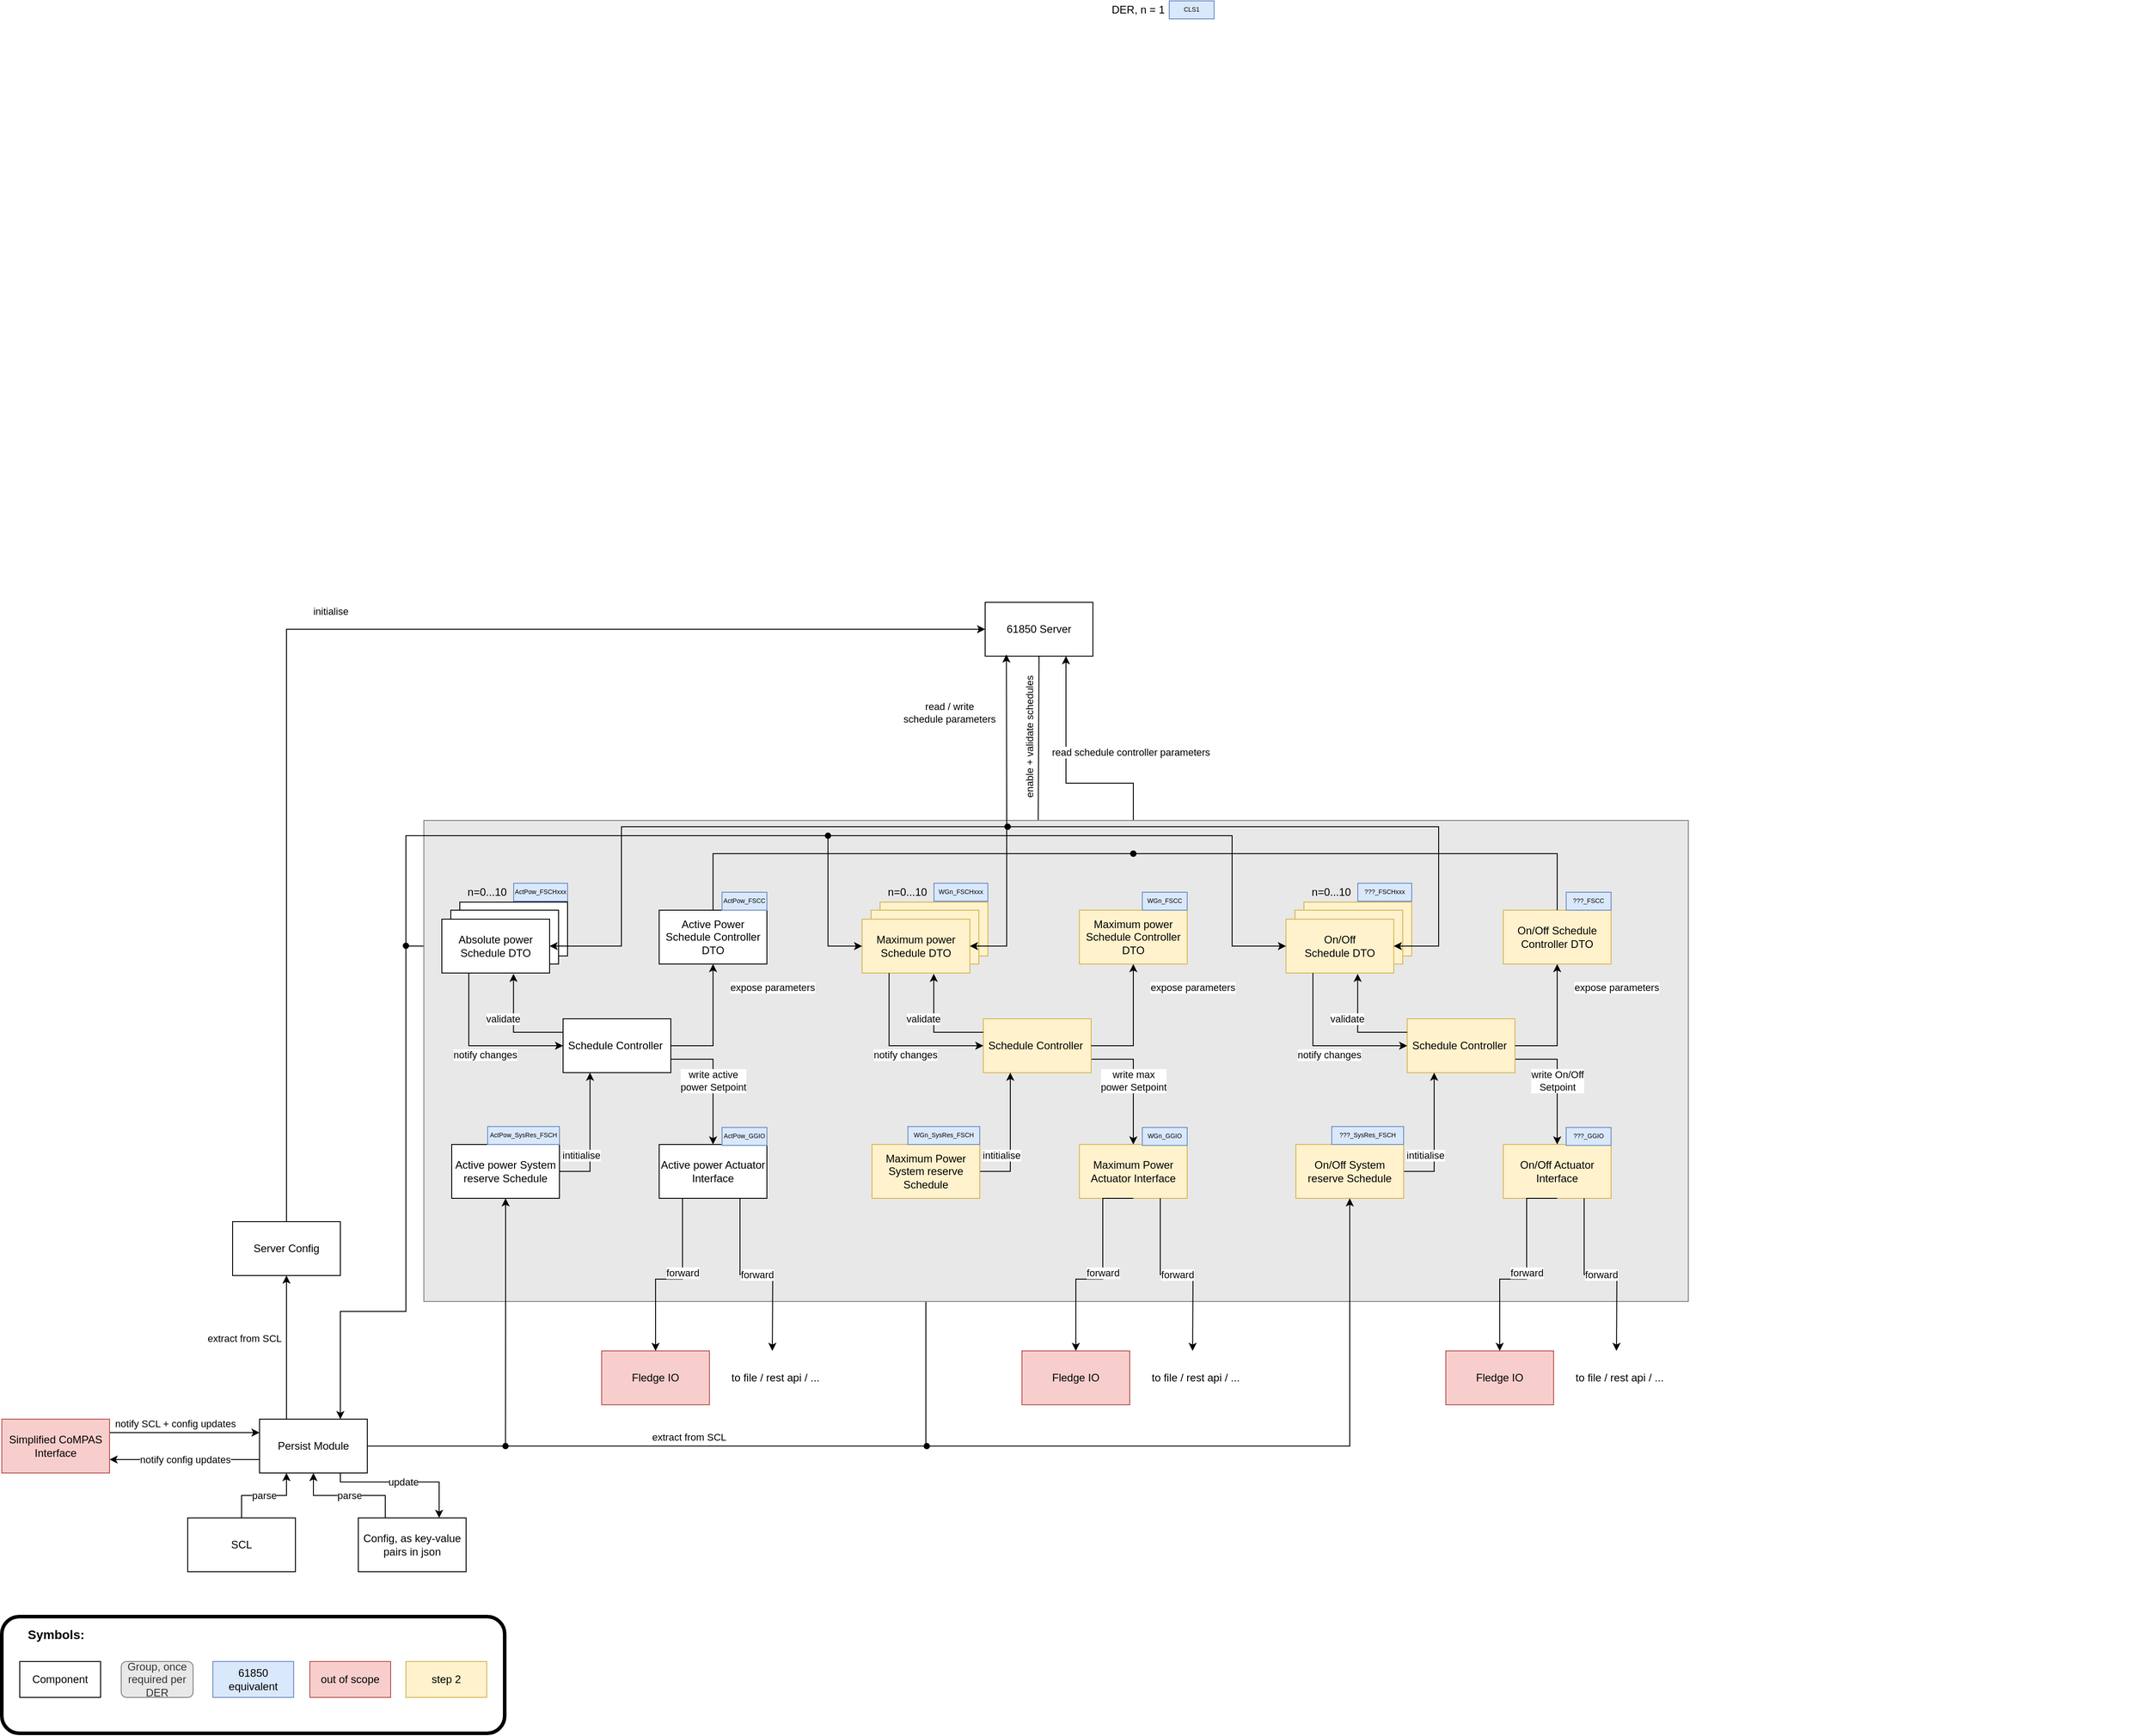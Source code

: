 <mxfile version="16.1.2" type="device"><diagram name="Page-1" id="5f0bae14-7c28-e335-631c-24af17079c00"><mxGraphModel dx="2081" dy="1474" grid="1" gridSize="10" guides="1" tooltips="1" connect="1" arrows="1" fold="1" page="1" pageScale="1" pageWidth="1100" pageHeight="850" background="none" math="0" shadow="0"><root><mxCell id="0"/><mxCell id="1" parent="0"/><mxCell id="b1wSyEFUPVE4bgTUCaJU-1" value="61850 Server" style="rounded=0;whiteSpace=wrap;html=1;" parent="1" vertex="1"><mxGeometry x="635" y="-100" width="120" height="60" as="geometry"/></mxCell><mxCell id="b1wSyEFUPVE4bgTUCaJU-31" value="parse" style="edgeStyle=orthogonalEdgeStyle;rounded=0;orthogonalLoop=1;jettySize=auto;html=1;exitX=0.5;exitY=0;exitDx=0;exitDy=0;entryX=0.25;entryY=1;entryDx=0;entryDy=0;" parent="1" source="b1wSyEFUPVE4bgTUCaJU-2" target="b1wSyEFUPVE4bgTUCaJU-12" edge="1"><mxGeometry relative="1" as="geometry"/></mxCell><mxCell id="b1wSyEFUPVE4bgTUCaJU-2" value="SCL" style="rounded=0;whiteSpace=wrap;html=1;" parent="1" vertex="1"><mxGeometry x="-253" y="920" width="120" height="60" as="geometry"/></mxCell><mxCell id="b1wSyEFUPVE4bgTUCaJU-33" value="parse" style="edgeStyle=orthogonalEdgeStyle;rounded=0;orthogonalLoop=1;jettySize=auto;html=1;exitX=0.25;exitY=0;exitDx=0;exitDy=0;entryX=0.5;entryY=1;entryDx=0;entryDy=0;" parent="1" source="b1wSyEFUPVE4bgTUCaJU-3" target="b1wSyEFUPVE4bgTUCaJU-12" edge="1"><mxGeometry relative="1" as="geometry"/></mxCell><mxCell id="b1wSyEFUPVE4bgTUCaJU-3" value="Config, as key-value pairs in json" style="rounded=0;whiteSpace=wrap;html=1;" parent="1" vertex="1"><mxGeometry x="-63" y="920" width="120" height="60" as="geometry"/></mxCell><mxCell id="b1wSyEFUPVE4bgTUCaJU-42" value="read schedule controller parameters" style="edgeStyle=orthogonalEdgeStyle;rounded=0;orthogonalLoop=1;jettySize=auto;html=1;exitX=0.5;exitY=0;exitDx=0;exitDy=0;entryX=0.75;entryY=1;entryDx=0;entryDy=0;" parent="1" source="b1wSyEFUPVE4bgTUCaJU-9" target="b1wSyEFUPVE4bgTUCaJU-1" edge="1"><mxGeometry x="-0.209" y="-23" relative="1" as="geometry"><mxPoint x="-3" y="-12" as="offset"/></mxGeometry></mxCell><mxCell id="b1wSyEFUPVE4bgTUCaJU-11" value="" style="endArrow=classic;html=1;rounded=0;exitX=0.5;exitY=1;exitDx=0;exitDy=0;entryX=0.5;entryY=0;entryDx=0;entryDy=0;" parent="1" source="b1wSyEFUPVE4bgTUCaJU-1" target="b1wSyEFUPVE4bgTUCaJU-10" edge="1"><mxGeometry width="50" height="50" relative="1" as="geometry"><mxPoint x="505" y="404" as="sourcePoint"/><mxPoint x="555" y="354" as="targetPoint"/></mxGeometry></mxCell><mxCell id="b1wSyEFUPVE4bgTUCaJU-13" value="enable + validate schedules" style="edgeLabel;html=1;align=center;verticalAlign=middle;resizable=0;points=[];rotation=-90;" parent="b1wSyEFUPVE4bgTUCaJU-11" vertex="1" connectable="0"><mxGeometry x="0.074" y="-1" relative="1" as="geometry"><mxPoint x="-9" y="-127" as="offset"/></mxGeometry></mxCell><mxCell id="b1wSyEFUPVE4bgTUCaJU-30" value="extract from SCL" style="edgeStyle=orthogonalEdgeStyle;rounded=0;orthogonalLoop=1;jettySize=auto;html=1;exitX=1;exitY=0.5;exitDx=0;exitDy=0;" parent="1" source="b1wSyEFUPVE4bgTUCaJU-12" target="b1wSyEFUPVE4bgTUCaJU-17" edge="1"><mxGeometry x="-0.203" y="10" relative="1" as="geometry"><mxPoint as="offset"/></mxGeometry></mxCell><mxCell id="b1wSyEFUPVE4bgTUCaJU-34" value="update" style="edgeStyle=orthogonalEdgeStyle;rounded=0;orthogonalLoop=1;jettySize=auto;html=1;exitX=0.75;exitY=1;exitDx=0;exitDy=0;entryX=0.75;entryY=0;entryDx=0;entryDy=0;" parent="1" source="b1wSyEFUPVE4bgTUCaJU-12" target="b1wSyEFUPVE4bgTUCaJU-3" edge="1"><mxGeometry relative="1" as="geometry"><Array as="points"><mxPoint x="-83" y="880"/><mxPoint x="27" y="880"/></Array></mxGeometry></mxCell><mxCell id="b1wSyEFUPVE4bgTUCaJU-37" value="extract from SCL" style="edgeStyle=orthogonalEdgeStyle;rounded=0;orthogonalLoop=1;jettySize=auto;html=1;exitX=0.25;exitY=0;exitDx=0;exitDy=0;entryX=0.5;entryY=1;entryDx=0;entryDy=0;" parent="1" source="b1wSyEFUPVE4bgTUCaJU-12" target="b1wSyEFUPVE4bgTUCaJU-26" edge="1"><mxGeometry x="0.125" y="47" relative="1" as="geometry"><Array as="points"><mxPoint x="-143" y="730"/><mxPoint x="-143" y="730"/></Array><mxPoint as="offset"/></mxGeometry></mxCell><mxCell id="b1wSyEFUPVE4bgTUCaJU-51" value="notify config updates" style="edgeStyle=orthogonalEdgeStyle;rounded=0;orthogonalLoop=1;jettySize=auto;html=1;exitX=0;exitY=0.75;exitDx=0;exitDy=0;entryX=1;entryY=0.75;entryDx=0;entryDy=0;" parent="1" source="b1wSyEFUPVE4bgTUCaJU-12" target="b1wSyEFUPVE4bgTUCaJU-47" edge="1"><mxGeometry relative="1" as="geometry"/></mxCell><mxCell id="hjx7V7GjaPoPfqnVRWbY-257" style="edgeStyle=orthogonalEdgeStyle;rounded=0;orthogonalLoop=1;jettySize=auto;html=1;exitX=0.75;exitY=0;exitDx=0;exitDy=0;entryX=0;entryY=0.5;entryDx=0;entryDy=0;startArrow=classic;startFill=1;" parent="1" source="b1wSyEFUPVE4bgTUCaJU-12" target="hjx7V7GjaPoPfqnVRWbY-197" edge="1"><mxGeometry relative="1" as="geometry"><Array as="points"><mxPoint x="-83" y="690"/><mxPoint x="-10" y="690"/><mxPoint x="-10" y="283"/></Array></mxGeometry></mxCell><mxCell id="b1wSyEFUPVE4bgTUCaJU-12" value="Persist Module" style="rounded=0;whiteSpace=wrap;html=1;" parent="1" vertex="1"><mxGeometry x="-173" y="810" width="120" height="60" as="geometry"/></mxCell><mxCell id="b1wSyEFUPVE4bgTUCaJU-27" value="initialise" style="edgeStyle=orthogonalEdgeStyle;rounded=0;orthogonalLoop=1;jettySize=auto;html=1;exitX=0.5;exitY=0;exitDx=0;exitDy=0;entryX=0;entryY=0.5;entryDx=0;entryDy=0;" parent="1" source="b1wSyEFUPVE4bgTUCaJU-26" target="b1wSyEFUPVE4bgTUCaJU-1" edge="1"><mxGeometry x="-0.014" y="20" relative="1" as="geometry"><mxPoint as="offset"/></mxGeometry></mxCell><mxCell id="b1wSyEFUPVE4bgTUCaJU-26" value="Server Config" style="rounded=0;whiteSpace=wrap;html=1;" parent="1" vertex="1"><mxGeometry x="-203" y="590" width="120" height="60" as="geometry"/></mxCell><mxCell id="b1wSyEFUPVE4bgTUCaJU-49" style="edgeStyle=orthogonalEdgeStyle;rounded=0;orthogonalLoop=1;jettySize=auto;html=1;exitX=1;exitY=0.25;exitDx=0;exitDy=0;entryX=0;entryY=0.25;entryDx=0;entryDy=0;" parent="1" source="b1wSyEFUPVE4bgTUCaJU-47" target="b1wSyEFUPVE4bgTUCaJU-12" edge="1"><mxGeometry relative="1" as="geometry"/></mxCell><mxCell id="b1wSyEFUPVE4bgTUCaJU-50" value="notify SCL + config updates" style="edgeLabel;html=1;align=center;verticalAlign=middle;resizable=0;points=[];" parent="b1wSyEFUPVE4bgTUCaJU-49" vertex="1" connectable="0"><mxGeometry x="-0.357" y="-4" relative="1" as="geometry"><mxPoint x="19" y="-14" as="offset"/></mxGeometry></mxCell><mxCell id="b1wSyEFUPVE4bgTUCaJU-47" value="Simplified CoMPAS Interface" style="rounded=0;whiteSpace=wrap;html=1;fillColor=#f8cecc;strokeColor=#b85450;" parent="1" vertex="1"><mxGeometry x="-460" y="810" width="120" height="60" as="geometry"/></mxCell><mxCell id="b1wSyEFUPVE4bgTUCaJU-73" value="" style="rounded=1;whiteSpace=wrap;html=1;shadow=0;glass=0;sketch=0;fontSize=7;fillColor=none;strokeWidth=4;" parent="1" vertex="1"><mxGeometry x="-460" y="1030" width="560" height="130" as="geometry"/></mxCell><mxCell id="b1wSyEFUPVE4bgTUCaJU-56" value="out of scope" style="rounded=0;whiteSpace=wrap;html=1;fillColor=#f8cecc;strokeColor=#b85450;" parent="1" vertex="1"><mxGeometry x="-117" y="1080" width="90" height="40" as="geometry"/></mxCell><mxCell id="b1wSyEFUPVE4bgTUCaJU-57" value="61850 equivalent" style="rounded=0;whiteSpace=wrap;html=1;fillColor=#dae8fc;strokeColor=#6c8ebf;" parent="1" vertex="1"><mxGeometry x="-225" y="1080" width="90" height="40" as="geometry"/></mxCell><mxCell id="b1wSyEFUPVE4bgTUCaJU-58" value="Symbols:" style="text;html=1;align=center;verticalAlign=middle;resizable=0;points=[];autosize=1;strokeColor=none;fillColor=none;fontStyle=1;fontSize=14;" parent="1" vertex="1"><mxGeometry x="-440" y="1040" width="80" height="20" as="geometry"/></mxCell><mxCell id="b1wSyEFUPVE4bgTUCaJU-59" value="Group, once required per DER" style="rounded=1;whiteSpace=wrap;html=1;fillColor=#E8E8E8;fontColor=#333333;strokeColor=#808080;glass=0;shadow=0;sketch=0;" parent="1" vertex="1"><mxGeometry x="-327" y="1080" width="80" height="40" as="geometry"/></mxCell><mxCell id="b1wSyEFUPVE4bgTUCaJU-63" value="Component" style="rounded=0;whiteSpace=wrap;html=1;" parent="1" vertex="1"><mxGeometry x="-440" y="1080" width="90" height="40" as="geometry"/></mxCell><mxCell id="BL94pfB7byyHKRL7FPDJ-16" value="step 2" style="rounded=0;whiteSpace=wrap;html=1;fillColor=#fff2cc;strokeColor=#d6b656;" parent="1" vertex="1"><mxGeometry x="-10" y="1080" width="90" height="40" as="geometry"/></mxCell><mxCell id="b1wSyEFUPVE4bgTUCaJU-62" value="DER, n = 1" style="text;html=1;align=center;verticalAlign=middle;resizable=0;points=[];autosize=1;fillColor=default;" parent="1" vertex="1"><mxGeometry x="770" y="-770" width="70" height="20" as="geometry"/></mxCell><mxCell id="b1wSyEFUPVE4bgTUCaJU-68" value="CLS1" style="rounded=0;whiteSpace=wrap;html=1;fillColor=#dae8fc;strokeColor=#6c8ebf;fontSize=7;" parent="1" vertex="1"><mxGeometry x="840" y="-770" width="50" height="20" as="geometry"/></mxCell><mxCell id="hjx7V7GjaPoPfqnVRWbY-180" value="" style="group" parent="1" vertex="1" connectable="0"><mxGeometry x="498" y="213" width="1432" height="581" as="geometry"/></mxCell><mxCell id="b1wSyEFUPVE4bgTUCaJU-46" value="" style="rounded=0;whiteSpace=wrap;html=1;fillColor=#E8E8E8;fontColor=#333333;strokeColor=#808080;glass=0;shadow=0;sketch=0;" parent="hjx7V7GjaPoPfqnVRWbY-180" vertex="1"><mxGeometry x="-488" y="-70" width="1408" height="535.92" as="geometry"/></mxCell><mxCell id="b1wSyEFUPVE4bgTUCaJU-44" value="to file / rest api / ..." style="text;html=1;align=center;verticalAlign=middle;resizable=0;points=[];autosize=1;strokeColor=none;fillColor=none;" parent="hjx7V7GjaPoPfqnVRWbY-180" vertex="1"><mxGeometry x="316" y="541" width="110" height="20" as="geometry"/></mxCell><mxCell id="b1wSyEFUPVE4bgTUCaJU-64" value="Fledge IO" style="rounded=0;whiteSpace=wrap;html=1;fillColor=#f8cecc;strokeColor=#b85450;" parent="hjx7V7GjaPoPfqnVRWbY-180" vertex="1"><mxGeometry x="178" y="521" width="120" height="60" as="geometry"/></mxCell><mxCell id="b1wSyEFUPVE4bgTUCaJU-4" value="Maximum Power Actuator Interface" style="rounded=0;whiteSpace=wrap;html=1;verticalAlign=middle;fillColor=#fff2cc;strokeColor=#d6b656;" parent="hjx7V7GjaPoPfqnVRWbY-180" vertex="1"><mxGeometry x="242" y="291" width="120" height="60" as="geometry"/></mxCell><mxCell id="b1wSyEFUPVE4bgTUCaJU-43" value="forward" style="edgeStyle=orthogonalEdgeStyle;rounded=0;orthogonalLoop=1;jettySize=auto;html=1;exitX=0.5;exitY=1;exitDx=0;exitDy=0;entryX=0.5;entryY=0;entryDx=0;entryDy=0;" parent="hjx7V7GjaPoPfqnVRWbY-180" source="b1wSyEFUPVE4bgTUCaJU-4" target="b1wSyEFUPVE4bgTUCaJU-64" edge="1"><mxGeometry relative="1" as="geometry"><mxPoint x="198" y="591" as="targetPoint"/><Array as="points"><mxPoint x="268" y="351"/><mxPoint x="268" y="441"/><mxPoint x="238" y="441"/></Array></mxGeometry></mxCell><mxCell id="b1wSyEFUPVE4bgTUCaJU-9" value="Maximum power Schedule Controller DTO" style="rounded=0;whiteSpace=wrap;html=1;verticalAlign=middle;fillColor=#fff2cc;strokeColor=#d6b656;" parent="hjx7V7GjaPoPfqnVRWbY-180" vertex="1"><mxGeometry x="242" y="30" width="120" height="60" as="geometry"/></mxCell><mxCell id="b1wSyEFUPVE4bgTUCaJU-69" value="WGn_FSCC" style="rounded=0;whiteSpace=wrap;html=1;fillColor=#dae8fc;strokeColor=#6c8ebf;fontSize=7;verticalAlign=middle;" parent="hjx7V7GjaPoPfqnVRWbY-180" vertex="1"><mxGeometry x="312" y="10" width="50" height="20" as="geometry"/></mxCell><mxCell id="hjx7V7GjaPoPfqnVRWbY-268" value="write max &lt;br&gt;power Setpoint" style="edgeStyle=orthogonalEdgeStyle;rounded=0;orthogonalLoop=1;jettySize=auto;html=1;exitX=1;exitY=0.75;exitDx=0;exitDy=0;startArrow=none;startFill=0;endArrow=classic;endFill=1;strokeColor=default;" parent="hjx7V7GjaPoPfqnVRWbY-180" source="b1wSyEFUPVE4bgTUCaJU-10" target="b1wSyEFUPVE4bgTUCaJU-4" edge="1"><mxGeometry relative="1" as="geometry"/></mxCell><mxCell id="b1wSyEFUPVE4bgTUCaJU-10" value="Schedule Controller&amp;nbsp;" style="rounded=0;whiteSpace=wrap;html=1;verticalAlign=middle;fillColor=#fff2cc;strokeColor=#d6b656;" parent="hjx7V7GjaPoPfqnVRWbY-180" vertex="1"><mxGeometry x="135" y="151" width="120" height="60" as="geometry"/></mxCell><mxCell id="b1wSyEFUPVE4bgTUCaJU-41" value="expose parameters" style="edgeStyle=orthogonalEdgeStyle;rounded=0;orthogonalLoop=1;jettySize=auto;html=1;exitX=1;exitY=0.5;exitDx=0;exitDy=0;entryX=0.5;entryY=1;entryDx=0;entryDy=0;verticalAlign=middle;" parent="hjx7V7GjaPoPfqnVRWbY-180" source="b1wSyEFUPVE4bgTUCaJU-10" target="b1wSyEFUPVE4bgTUCaJU-9" edge="1"><mxGeometry x="0.624" y="-66" relative="1" as="geometry"><mxPoint as="offset"/></mxGeometry></mxCell><mxCell id="b1wSyEFUPVE4bgTUCaJU-35" value="intitialise" style="edgeStyle=orthogonalEdgeStyle;rounded=0;orthogonalLoop=1;jettySize=auto;html=1;exitX=1;exitY=0.5;exitDx=0;exitDy=0;entryX=0.25;entryY=1;entryDx=0;entryDy=0;verticalAlign=middle;" parent="hjx7V7GjaPoPfqnVRWbY-180" source="b1wSyEFUPVE4bgTUCaJU-17" target="b1wSyEFUPVE4bgTUCaJU-10" edge="1"><mxGeometry x="-0.28" y="10" relative="1" as="geometry"><mxPoint as="offset"/></mxGeometry></mxCell><mxCell id="b1wSyEFUPVE4bgTUCaJU-17" value="Maximum Power System reserve Schedule" style="rounded=0;whiteSpace=wrap;html=1;verticalAlign=middle;fillColor=#fff2cc;strokeColor=#d6b656;" parent="hjx7V7GjaPoPfqnVRWbY-180" vertex="1"><mxGeometry x="11" y="291" width="120" height="60" as="geometry"/></mxCell><mxCell id="b1wSyEFUPVE4bgTUCaJU-71" value="WGn_SysRes_FSCH" style="rounded=0;whiteSpace=wrap;html=1;fillColor=#dae8fc;strokeColor=#6c8ebf;fontSize=7;verticalAlign=middle;" parent="hjx7V7GjaPoPfqnVRWbY-180" vertex="1"><mxGeometry x="51" y="271" width="80" height="20" as="geometry"/></mxCell><mxCell id="BL94pfB7byyHKRL7FPDJ-3" value="" style="group;verticalAlign=middle;" parent="hjx7V7GjaPoPfqnVRWbY-180" vertex="1" connectable="0"><mxGeometry width="140" height="100" as="geometry"/></mxCell><mxCell id="b1wSyEFUPVE4bgTUCaJU-5" value="Schedule Model" style="rounded=0;whiteSpace=wrap;html=1;verticalAlign=middle;fillColor=#fff2cc;strokeColor=#d6b656;" parent="BL94pfB7byyHKRL7FPDJ-3" vertex="1"><mxGeometry x="20" y="21" width="120" height="60" as="geometry"/></mxCell><mxCell id="BL94pfB7byyHKRL7FPDJ-1" value="" style="group;verticalAlign=middle;" parent="BL94pfB7byyHKRL7FPDJ-3" vertex="1" connectable="0"><mxGeometry width="140" height="100" as="geometry"/></mxCell><mxCell id="b1wSyEFUPVE4bgTUCaJU-6" value="Schedule Model" style="rounded=0;whiteSpace=wrap;html=1;verticalAlign=middle;fillColor=#fff2cc;strokeColor=#d6b656;" parent="BL94pfB7byyHKRL7FPDJ-1" vertex="1"><mxGeometry x="10" y="30" width="120" height="60" as="geometry"/></mxCell><mxCell id="b1wSyEFUPVE4bgTUCaJU-7" value="Maximum power&lt;br&gt;Schedule DTO" style="rounded=0;whiteSpace=wrap;html=1;verticalAlign=middle;fillColor=#fff2cc;strokeColor=#d6b656;" parent="BL94pfB7byyHKRL7FPDJ-1" vertex="1"><mxGeometry y="40" width="120" height="60" as="geometry"/></mxCell><mxCell id="b1wSyEFUPVE4bgTUCaJU-45" value="n=0...10" style="text;html=1;align=center;verticalAlign=middle;resizable=0;points=[];autosize=1;strokeColor=none;fillColor=none;" parent="BL94pfB7byyHKRL7FPDJ-1" vertex="1"><mxGeometry x="20" width="60" height="20" as="geometry"/></mxCell><mxCell id="b1wSyEFUPVE4bgTUCaJU-67" value="WGn_FSCHxxx" style="rounded=0;whiteSpace=wrap;html=1;fillColor=#dae8fc;strokeColor=#6c8ebf;fontSize=7;verticalAlign=middle;" parent="BL94pfB7byyHKRL7FPDJ-1" vertex="1"><mxGeometry x="80" width="60" height="20" as="geometry"/></mxCell><mxCell id="b1wSyEFUPVE4bgTUCaJU-14" value="notify changes" style="edgeStyle=orthogonalEdgeStyle;rounded=0;orthogonalLoop=1;jettySize=auto;html=1;exitX=0.25;exitY=1;exitDx=0;exitDy=0;entryX=0;entryY=0.5;entryDx=0;entryDy=0;verticalAlign=middle;" parent="hjx7V7GjaPoPfqnVRWbY-180" source="b1wSyEFUPVE4bgTUCaJU-7" target="b1wSyEFUPVE4bgTUCaJU-10" edge="1"><mxGeometry x="0.062" y="-10" relative="1" as="geometry"><Array as="points"><mxPoint x="30" y="181"/></Array><mxPoint as="offset"/><mxPoint x="-64.48" y="110.28" as="sourcePoint"/></mxGeometry></mxCell><mxCell id="b1wSyEFUPVE4bgTUCaJU-21" style="edgeStyle=orthogonalEdgeStyle;rounded=0;orthogonalLoop=1;jettySize=auto;html=1;exitX=0;exitY=0.25;exitDx=0;exitDy=0;entryX=0.665;entryY=1.014;entryDx=0;entryDy=0;entryPerimeter=0;verticalAlign=middle;" parent="hjx7V7GjaPoPfqnVRWbY-180" source="b1wSyEFUPVE4bgTUCaJU-10" target="b1wSyEFUPVE4bgTUCaJU-7" edge="1"><mxGeometry relative="1" as="geometry"><mxPoint x="-17.12" y="110.76" as="targetPoint"/></mxGeometry></mxCell><mxCell id="b1wSyEFUPVE4bgTUCaJU-22" value="validate" style="edgeLabel;html=1;align=center;verticalAlign=middle;resizable=0;points=[];" parent="b1wSyEFUPVE4bgTUCaJU-21" vertex="1" connectable="0"><mxGeometry x="-0.495" y="1" relative="1" as="geometry"><mxPoint x="-37" y="-16" as="offset"/></mxGeometry></mxCell><mxCell id="hjx7V7GjaPoPfqnVRWbY-154" value="WGn_GGIO" style="rounded=0;whiteSpace=wrap;html=1;fillColor=#dae8fc;strokeColor=#6c8ebf;fontSize=7;verticalAlign=middle;" parent="hjx7V7GjaPoPfqnVRWbY-180" vertex="1"><mxGeometry x="312" y="272.04" width="50" height="20" as="geometry"/></mxCell><mxCell id="hjx7V7GjaPoPfqnVRWbY-155" value="forward" style="edgeStyle=orthogonalEdgeStyle;rounded=0;orthogonalLoop=1;jettySize=auto;html=1;exitX=0.75;exitY=1;exitDx=0;exitDy=0;" parent="hjx7V7GjaPoPfqnVRWbY-180" source="b1wSyEFUPVE4bgTUCaJU-4" edge="1"><mxGeometry relative="1" as="geometry"><mxPoint x="368" y="521" as="targetPoint"/><mxPoint x="312" y="361" as="sourcePoint"/></mxGeometry></mxCell><mxCell id="hjx7V7GjaPoPfqnVRWbY-181" value="" style="group" parent="1" vertex="1" connectable="0"><mxGeometry x="30" y="213" width="426" height="581" as="geometry"/></mxCell><mxCell id="hjx7V7GjaPoPfqnVRWbY-182" value="to file / rest api / ..." style="text;html=1;align=center;verticalAlign=middle;resizable=0;points=[];autosize=1;strokeColor=none;fillColor=none;" parent="hjx7V7GjaPoPfqnVRWbY-181" vertex="1"><mxGeometry x="316" y="541" width="110" height="20" as="geometry"/></mxCell><mxCell id="hjx7V7GjaPoPfqnVRWbY-183" value="Fledge IO" style="rounded=0;whiteSpace=wrap;html=1;fillColor=#f8cecc;strokeColor=#b85450;" parent="hjx7V7GjaPoPfqnVRWbY-181" vertex="1"><mxGeometry x="178" y="521" width="120" height="60" as="geometry"/></mxCell><mxCell id="hjx7V7GjaPoPfqnVRWbY-184" value="Active power Actuator Interface" style="rounded=0;whiteSpace=wrap;html=1;verticalAlign=middle;" parent="hjx7V7GjaPoPfqnVRWbY-181" vertex="1"><mxGeometry x="242" y="291" width="120" height="60" as="geometry"/></mxCell><mxCell id="hjx7V7GjaPoPfqnVRWbY-185" value="forward" style="edgeStyle=orthogonalEdgeStyle;rounded=0;orthogonalLoop=1;jettySize=auto;html=1;exitX=0.5;exitY=1;exitDx=0;exitDy=0;entryX=0.5;entryY=0;entryDx=0;entryDy=0;" parent="hjx7V7GjaPoPfqnVRWbY-181" source="hjx7V7GjaPoPfqnVRWbY-184" target="hjx7V7GjaPoPfqnVRWbY-183" edge="1"><mxGeometry relative="1" as="geometry"><mxPoint x="198" y="591" as="targetPoint"/><Array as="points"><mxPoint x="268" y="351"/><mxPoint x="268" y="441"/><mxPoint x="238" y="441"/></Array></mxGeometry></mxCell><mxCell id="hjx7V7GjaPoPfqnVRWbY-186" value="Active Power Schedule Controller DTO" style="rounded=0;whiteSpace=wrap;html=1;verticalAlign=middle;" parent="hjx7V7GjaPoPfqnVRWbY-181" vertex="1"><mxGeometry x="242" y="30" width="120" height="60" as="geometry"/></mxCell><mxCell id="hjx7V7GjaPoPfqnVRWbY-187" value="ActPow_FSCC" style="rounded=0;whiteSpace=wrap;html=1;fillColor=#dae8fc;strokeColor=#6c8ebf;fontSize=7;verticalAlign=middle;" parent="hjx7V7GjaPoPfqnVRWbY-181" vertex="1"><mxGeometry x="312" y="10" width="50" height="20" as="geometry"/></mxCell><mxCell id="hjx7V7GjaPoPfqnVRWbY-267" value="write active&lt;br&gt;power Setpoint" style="edgeStyle=orthogonalEdgeStyle;rounded=0;orthogonalLoop=1;jettySize=auto;html=1;exitX=1;exitY=0.75;exitDx=0;exitDy=0;startArrow=none;startFill=0;endArrow=classic;endFill=1;strokeColor=default;" parent="hjx7V7GjaPoPfqnVRWbY-181" source="hjx7V7GjaPoPfqnVRWbY-188" target="hjx7V7GjaPoPfqnVRWbY-184" edge="1"><mxGeometry relative="1" as="geometry"/></mxCell><mxCell id="hjx7V7GjaPoPfqnVRWbY-188" value="Schedule Controller&amp;nbsp;" style="rounded=0;whiteSpace=wrap;html=1;verticalAlign=middle;" parent="hjx7V7GjaPoPfqnVRWbY-181" vertex="1"><mxGeometry x="135" y="151" width="120" height="60" as="geometry"/></mxCell><mxCell id="hjx7V7GjaPoPfqnVRWbY-189" value="expose parameters" style="edgeStyle=orthogonalEdgeStyle;rounded=0;orthogonalLoop=1;jettySize=auto;html=1;exitX=1;exitY=0.5;exitDx=0;exitDy=0;entryX=0.5;entryY=1;entryDx=0;entryDy=0;verticalAlign=middle;" parent="hjx7V7GjaPoPfqnVRWbY-181" source="hjx7V7GjaPoPfqnVRWbY-188" target="hjx7V7GjaPoPfqnVRWbY-186" edge="1"><mxGeometry x="0.624" y="-66" relative="1" as="geometry"><mxPoint as="offset"/></mxGeometry></mxCell><mxCell id="hjx7V7GjaPoPfqnVRWbY-190" value="intitialise" style="edgeStyle=orthogonalEdgeStyle;rounded=0;orthogonalLoop=1;jettySize=auto;html=1;exitX=1;exitY=0.5;exitDx=0;exitDy=0;entryX=0.25;entryY=1;entryDx=0;entryDy=0;verticalAlign=middle;" parent="hjx7V7GjaPoPfqnVRWbY-181" source="hjx7V7GjaPoPfqnVRWbY-191" target="hjx7V7GjaPoPfqnVRWbY-188" edge="1"><mxGeometry x="-0.28" y="10" relative="1" as="geometry"><mxPoint as="offset"/></mxGeometry></mxCell><mxCell id="hjx7V7GjaPoPfqnVRWbY-191" value="Active power System reserve Schedule" style="rounded=0;whiteSpace=wrap;html=1;verticalAlign=middle;" parent="hjx7V7GjaPoPfqnVRWbY-181" vertex="1"><mxGeometry x="11" y="291" width="120" height="60" as="geometry"/></mxCell><mxCell id="hjx7V7GjaPoPfqnVRWbY-192" value="ActPow_SysRes_FSCH" style="rounded=0;whiteSpace=wrap;html=1;fillColor=#dae8fc;strokeColor=#6c8ebf;fontSize=7;verticalAlign=middle;" parent="hjx7V7GjaPoPfqnVRWbY-181" vertex="1"><mxGeometry x="51" y="271" width="80" height="20" as="geometry"/></mxCell><mxCell id="hjx7V7GjaPoPfqnVRWbY-193" value="" style="group;verticalAlign=middle;" parent="hjx7V7GjaPoPfqnVRWbY-181" vertex="1" connectable="0"><mxGeometry width="140" height="100" as="geometry"/></mxCell><mxCell id="hjx7V7GjaPoPfqnVRWbY-194" value="Schedule Model" style="rounded=0;whiteSpace=wrap;html=1;verticalAlign=middle;" parent="hjx7V7GjaPoPfqnVRWbY-193" vertex="1"><mxGeometry x="20" y="21" width="120" height="60" as="geometry"/></mxCell><mxCell id="hjx7V7GjaPoPfqnVRWbY-195" value="" style="group;verticalAlign=middle;" parent="hjx7V7GjaPoPfqnVRWbY-193" vertex="1" connectable="0"><mxGeometry width="140" height="100" as="geometry"/></mxCell><mxCell id="hjx7V7GjaPoPfqnVRWbY-196" value="Schedule Model" style="rounded=0;whiteSpace=wrap;html=1;verticalAlign=middle;" parent="hjx7V7GjaPoPfqnVRWbY-195" vertex="1"><mxGeometry x="10" y="30" width="120" height="60" as="geometry"/></mxCell><mxCell id="hjx7V7GjaPoPfqnVRWbY-197" value="Absolute power&lt;br&gt;Schedule DTO" style="rounded=0;whiteSpace=wrap;html=1;verticalAlign=middle;" parent="hjx7V7GjaPoPfqnVRWbY-195" vertex="1"><mxGeometry y="40" width="120" height="60" as="geometry"/></mxCell><mxCell id="hjx7V7GjaPoPfqnVRWbY-198" value="n=0...10" style="text;html=1;align=center;verticalAlign=middle;resizable=0;points=[];autosize=1;strokeColor=none;fillColor=none;" parent="hjx7V7GjaPoPfqnVRWbY-195" vertex="1"><mxGeometry x="20" width="60" height="20" as="geometry"/></mxCell><mxCell id="hjx7V7GjaPoPfqnVRWbY-199" value="ActPow_FSCHxxx" style="rounded=0;whiteSpace=wrap;html=1;fillColor=#dae8fc;strokeColor=#6c8ebf;fontSize=7;verticalAlign=middle;" parent="hjx7V7GjaPoPfqnVRWbY-195" vertex="1"><mxGeometry x="80" width="60" height="20" as="geometry"/></mxCell><mxCell id="hjx7V7GjaPoPfqnVRWbY-200" value="notify changes" style="edgeStyle=orthogonalEdgeStyle;rounded=0;orthogonalLoop=1;jettySize=auto;html=1;exitX=0.25;exitY=1;exitDx=0;exitDy=0;entryX=0;entryY=0.5;entryDx=0;entryDy=0;verticalAlign=middle;" parent="hjx7V7GjaPoPfqnVRWbY-181" source="hjx7V7GjaPoPfqnVRWbY-197" target="hjx7V7GjaPoPfqnVRWbY-188" edge="1"><mxGeometry x="0.062" y="-10" relative="1" as="geometry"><Array as="points"><mxPoint x="30" y="181"/></Array><mxPoint as="offset"/><mxPoint x="-64.48" y="110.28" as="sourcePoint"/></mxGeometry></mxCell><mxCell id="hjx7V7GjaPoPfqnVRWbY-201" style="edgeStyle=orthogonalEdgeStyle;rounded=0;orthogonalLoop=1;jettySize=auto;html=1;exitX=0;exitY=0.25;exitDx=0;exitDy=0;entryX=0.665;entryY=1.014;entryDx=0;entryDy=0;entryPerimeter=0;verticalAlign=middle;" parent="hjx7V7GjaPoPfqnVRWbY-181" source="hjx7V7GjaPoPfqnVRWbY-188" target="hjx7V7GjaPoPfqnVRWbY-197" edge="1"><mxGeometry relative="1" as="geometry"><mxPoint x="-17.12" y="110.76" as="targetPoint"/></mxGeometry></mxCell><mxCell id="hjx7V7GjaPoPfqnVRWbY-202" value="validate" style="edgeLabel;html=1;align=center;verticalAlign=middle;resizable=0;points=[];" parent="hjx7V7GjaPoPfqnVRWbY-201" vertex="1" connectable="0"><mxGeometry x="-0.495" y="1" relative="1" as="geometry"><mxPoint x="-37" y="-16" as="offset"/></mxGeometry></mxCell><mxCell id="hjx7V7GjaPoPfqnVRWbY-203" value="ActPow_GGIO" style="rounded=0;whiteSpace=wrap;html=1;fillColor=#dae8fc;strokeColor=#6c8ebf;fontSize=7;verticalAlign=middle;" parent="hjx7V7GjaPoPfqnVRWbY-181" vertex="1"><mxGeometry x="312" y="272.04" width="50" height="20" as="geometry"/></mxCell><mxCell id="hjx7V7GjaPoPfqnVRWbY-204" value="forward" style="edgeStyle=orthogonalEdgeStyle;rounded=0;orthogonalLoop=1;jettySize=auto;html=1;exitX=0.75;exitY=1;exitDx=0;exitDy=0;" parent="hjx7V7GjaPoPfqnVRWbY-181" source="hjx7V7GjaPoPfqnVRWbY-184" edge="1"><mxGeometry relative="1" as="geometry"><mxPoint x="368" y="521" as="targetPoint"/><mxPoint x="312" y="361" as="sourcePoint"/></mxGeometry></mxCell><mxCell id="hjx7V7GjaPoPfqnVRWbY-230" value="" style="group" parent="1" vertex="1" connectable="0"><mxGeometry x="970" y="213" width="960" height="581" as="geometry"/></mxCell><mxCell id="hjx7V7GjaPoPfqnVRWbY-231" value="to file / rest api / ..." style="text;html=1;align=center;verticalAlign=middle;resizable=0;points=[];autosize=1;strokeColor=none;fillColor=none;" parent="hjx7V7GjaPoPfqnVRWbY-230" vertex="1"><mxGeometry x="316" y="541" width="110" height="20" as="geometry"/></mxCell><mxCell id="hjx7V7GjaPoPfqnVRWbY-232" value="Fledge IO" style="rounded=0;whiteSpace=wrap;html=1;fillColor=#f8cecc;strokeColor=#b85450;" parent="hjx7V7GjaPoPfqnVRWbY-230" vertex="1"><mxGeometry x="178" y="521" width="120" height="60" as="geometry"/></mxCell><mxCell id="hjx7V7GjaPoPfqnVRWbY-233" value="On/Off Actuator Interface" style="rounded=0;whiteSpace=wrap;html=1;verticalAlign=middle;fillColor=#fff2cc;strokeColor=#d6b656;" parent="hjx7V7GjaPoPfqnVRWbY-230" vertex="1"><mxGeometry x="242" y="291" width="120" height="60" as="geometry"/></mxCell><mxCell id="hjx7V7GjaPoPfqnVRWbY-234" value="forward" style="edgeStyle=orthogonalEdgeStyle;rounded=0;orthogonalLoop=1;jettySize=auto;html=1;exitX=0.5;exitY=1;exitDx=0;exitDy=0;entryX=0.5;entryY=0;entryDx=0;entryDy=0;" parent="hjx7V7GjaPoPfqnVRWbY-230" source="hjx7V7GjaPoPfqnVRWbY-233" target="hjx7V7GjaPoPfqnVRWbY-232" edge="1"><mxGeometry relative="1" as="geometry"><mxPoint x="198" y="591" as="targetPoint"/><Array as="points"><mxPoint x="268" y="351"/><mxPoint x="268" y="441"/><mxPoint x="238" y="441"/></Array></mxGeometry></mxCell><mxCell id="hjx7V7GjaPoPfqnVRWbY-235" value="On/Off Schedule Controller DTO" style="rounded=0;whiteSpace=wrap;html=1;verticalAlign=middle;fillColor=#fff2cc;strokeColor=#d6b656;" parent="hjx7V7GjaPoPfqnVRWbY-230" vertex="1"><mxGeometry x="242" y="30" width="120" height="60" as="geometry"/></mxCell><mxCell id="hjx7V7GjaPoPfqnVRWbY-236" value="???_FSCC" style="rounded=0;whiteSpace=wrap;html=1;fillColor=#dae8fc;strokeColor=#6c8ebf;fontSize=7;verticalAlign=middle;" parent="hjx7V7GjaPoPfqnVRWbY-230" vertex="1"><mxGeometry x="312" y="10" width="50" height="20" as="geometry"/></mxCell><mxCell id="hjx7V7GjaPoPfqnVRWbY-270" value="write On/Off&lt;br&gt;Setpoint" style="edgeStyle=orthogonalEdgeStyle;rounded=0;orthogonalLoop=1;jettySize=auto;html=1;exitX=1;exitY=0.75;exitDx=0;exitDy=0;startArrow=none;startFill=0;endArrow=classic;endFill=1;strokeColor=default;" parent="hjx7V7GjaPoPfqnVRWbY-230" source="hjx7V7GjaPoPfqnVRWbY-237" target="hjx7V7GjaPoPfqnVRWbY-233" edge="1"><mxGeometry relative="1" as="geometry"/></mxCell><mxCell id="hjx7V7GjaPoPfqnVRWbY-237" value="Schedule Controller&amp;nbsp;" style="rounded=0;whiteSpace=wrap;html=1;verticalAlign=middle;fillColor=#fff2cc;strokeColor=#d6b656;" parent="hjx7V7GjaPoPfqnVRWbY-230" vertex="1"><mxGeometry x="135" y="151" width="120" height="60" as="geometry"/></mxCell><mxCell id="hjx7V7GjaPoPfqnVRWbY-238" value="expose parameters" style="edgeStyle=orthogonalEdgeStyle;rounded=0;orthogonalLoop=1;jettySize=auto;html=1;exitX=1;exitY=0.5;exitDx=0;exitDy=0;entryX=0.5;entryY=1;entryDx=0;entryDy=0;verticalAlign=middle;" parent="hjx7V7GjaPoPfqnVRWbY-230" source="hjx7V7GjaPoPfqnVRWbY-237" target="hjx7V7GjaPoPfqnVRWbY-235" edge="1"><mxGeometry x="0.624" y="-66" relative="1" as="geometry"><mxPoint as="offset"/></mxGeometry></mxCell><mxCell id="hjx7V7GjaPoPfqnVRWbY-239" value="intitialise" style="edgeStyle=orthogonalEdgeStyle;rounded=0;orthogonalLoop=1;jettySize=auto;html=1;exitX=1;exitY=0.5;exitDx=0;exitDy=0;entryX=0.25;entryY=1;entryDx=0;entryDy=0;verticalAlign=middle;" parent="hjx7V7GjaPoPfqnVRWbY-230" source="hjx7V7GjaPoPfqnVRWbY-240" target="hjx7V7GjaPoPfqnVRWbY-237" edge="1"><mxGeometry x="-0.28" y="10" relative="1" as="geometry"><mxPoint as="offset"/></mxGeometry></mxCell><mxCell id="hjx7V7GjaPoPfqnVRWbY-240" value="On/Off System reserve Schedule" style="rounded=0;whiteSpace=wrap;html=1;verticalAlign=middle;fillColor=#fff2cc;strokeColor=#d6b656;" parent="hjx7V7GjaPoPfqnVRWbY-230" vertex="1"><mxGeometry x="11" y="291" width="120" height="60" as="geometry"/></mxCell><mxCell id="hjx7V7GjaPoPfqnVRWbY-241" value="???_SysRes_FSCH" style="rounded=0;whiteSpace=wrap;html=1;fillColor=#dae8fc;strokeColor=#6c8ebf;fontSize=7;verticalAlign=middle;" parent="hjx7V7GjaPoPfqnVRWbY-230" vertex="1"><mxGeometry x="51" y="271" width="80" height="20" as="geometry"/></mxCell><mxCell id="hjx7V7GjaPoPfqnVRWbY-242" value="" style="group;verticalAlign=middle;" parent="hjx7V7GjaPoPfqnVRWbY-230" vertex="1" connectable="0"><mxGeometry width="140" height="100" as="geometry"/></mxCell><mxCell id="hjx7V7GjaPoPfqnVRWbY-243" value="Schedule Model" style="rounded=0;whiteSpace=wrap;html=1;verticalAlign=middle;fillColor=#fff2cc;strokeColor=#d6b656;" parent="hjx7V7GjaPoPfqnVRWbY-242" vertex="1"><mxGeometry x="20" y="21" width="120" height="60" as="geometry"/></mxCell><mxCell id="hjx7V7GjaPoPfqnVRWbY-244" value="" style="group;verticalAlign=middle;" parent="hjx7V7GjaPoPfqnVRWbY-242" vertex="1" connectable="0"><mxGeometry width="140" height="100" as="geometry"/></mxCell><mxCell id="hjx7V7GjaPoPfqnVRWbY-245" value="Schedule Model" style="rounded=0;whiteSpace=wrap;html=1;verticalAlign=middle;fillColor=#fff2cc;strokeColor=#d6b656;" parent="hjx7V7GjaPoPfqnVRWbY-244" vertex="1"><mxGeometry x="10" y="30" width="120" height="60" as="geometry"/></mxCell><mxCell id="hjx7V7GjaPoPfqnVRWbY-246" value="On/Off&lt;br&gt;Schedule DTO" style="rounded=0;whiteSpace=wrap;html=1;verticalAlign=middle;fillColor=#fff2cc;strokeColor=#d6b656;" parent="hjx7V7GjaPoPfqnVRWbY-244" vertex="1"><mxGeometry y="40" width="120" height="60" as="geometry"/></mxCell><mxCell id="hjx7V7GjaPoPfqnVRWbY-247" value="n=0...10" style="text;html=1;align=center;verticalAlign=middle;resizable=0;points=[];autosize=1;strokeColor=none;fillColor=none;" parent="hjx7V7GjaPoPfqnVRWbY-244" vertex="1"><mxGeometry x="20" width="60" height="20" as="geometry"/></mxCell><mxCell id="hjx7V7GjaPoPfqnVRWbY-248" value="???_FSCHxxx" style="rounded=0;whiteSpace=wrap;html=1;fillColor=#dae8fc;strokeColor=#6c8ebf;fontSize=7;verticalAlign=middle;" parent="hjx7V7GjaPoPfqnVRWbY-244" vertex="1"><mxGeometry x="80" width="60" height="20" as="geometry"/></mxCell><mxCell id="hjx7V7GjaPoPfqnVRWbY-249" value="notify changes" style="edgeStyle=orthogonalEdgeStyle;rounded=0;orthogonalLoop=1;jettySize=auto;html=1;exitX=0.25;exitY=1;exitDx=0;exitDy=0;entryX=0;entryY=0.5;entryDx=0;entryDy=0;verticalAlign=middle;" parent="hjx7V7GjaPoPfqnVRWbY-230" source="hjx7V7GjaPoPfqnVRWbY-246" target="hjx7V7GjaPoPfqnVRWbY-237" edge="1"><mxGeometry x="0.062" y="-10" relative="1" as="geometry"><Array as="points"><mxPoint x="30" y="181"/></Array><mxPoint as="offset"/><mxPoint x="-64.48" y="110.28" as="sourcePoint"/></mxGeometry></mxCell><mxCell id="hjx7V7GjaPoPfqnVRWbY-250" style="edgeStyle=orthogonalEdgeStyle;rounded=0;orthogonalLoop=1;jettySize=auto;html=1;exitX=0;exitY=0.25;exitDx=0;exitDy=0;entryX=0.665;entryY=1.014;entryDx=0;entryDy=0;entryPerimeter=0;verticalAlign=middle;" parent="hjx7V7GjaPoPfqnVRWbY-230" source="hjx7V7GjaPoPfqnVRWbY-237" target="hjx7V7GjaPoPfqnVRWbY-246" edge="1"><mxGeometry relative="1" as="geometry"><mxPoint x="-17.12" y="110.76" as="targetPoint"/></mxGeometry></mxCell><mxCell id="hjx7V7GjaPoPfqnVRWbY-251" value="validate" style="edgeLabel;html=1;align=center;verticalAlign=middle;resizable=0;points=[];" parent="hjx7V7GjaPoPfqnVRWbY-250" vertex="1" connectable="0"><mxGeometry x="-0.495" y="1" relative="1" as="geometry"><mxPoint x="-37" y="-16" as="offset"/></mxGeometry></mxCell><mxCell id="hjx7V7GjaPoPfqnVRWbY-252" value="???_GGIO" style="rounded=0;whiteSpace=wrap;html=1;fillColor=#dae8fc;strokeColor=#6c8ebf;fontSize=7;verticalAlign=middle;" parent="hjx7V7GjaPoPfqnVRWbY-230" vertex="1"><mxGeometry x="312" y="272.04" width="50" height="20" as="geometry"/></mxCell><mxCell id="hjx7V7GjaPoPfqnVRWbY-253" value="forward" style="edgeStyle=orthogonalEdgeStyle;rounded=0;orthogonalLoop=1;jettySize=auto;html=1;exitX=0.75;exitY=1;exitDx=0;exitDy=0;" parent="hjx7V7GjaPoPfqnVRWbY-230" source="hjx7V7GjaPoPfqnVRWbY-233" edge="1"><mxGeometry relative="1" as="geometry"><mxPoint x="368" y="521" as="targetPoint"/><mxPoint x="312" y="361" as="sourcePoint"/></mxGeometry></mxCell><mxCell id="hjx7V7GjaPoPfqnVRWbY-1" value="read / write &lt;br&gt;schedule parameters" style="endArrow=classic;startArrow=classic;html=1;rounded=0;entryX=0.197;entryY=0.969;entryDx=0;entryDy=0;exitX=1;exitY=0.5;exitDx=0;exitDy=0;entryPerimeter=0;" parent="1" source="b1wSyEFUPVE4bgTUCaJU-7" target="b1wSyEFUPVE4bgTUCaJU-1" edge="1"><mxGeometry x="0.645" y="64" width="50" height="50" relative="1" as="geometry"><mxPoint x="511.8" y="203.52" as="sourcePoint"/><mxPoint x="628.64" y="-3.86" as="targetPoint"/><Array as="points"><mxPoint x="659" y="283"/><mxPoint x="659" y="124"/></Array><mxPoint as="offset"/></mxGeometry></mxCell><mxCell id="hjx7V7GjaPoPfqnVRWbY-259" style="edgeStyle=orthogonalEdgeStyle;rounded=0;orthogonalLoop=1;jettySize=auto;html=1;exitX=0;exitY=0.5;exitDx=0;exitDy=0;startArrow=classic;startFill=1;endArrow=oval;endFill=1;" parent="1" source="b1wSyEFUPVE4bgTUCaJU-7" edge="1"><mxGeometry relative="1" as="geometry"><mxPoint x="-10.0" y="282.647" as="targetPoint"/><Array as="points"><mxPoint x="460" y="283"/><mxPoint x="460" y="160"/><mxPoint x="-10" y="160"/></Array></mxGeometry></mxCell><mxCell id="hjx7V7GjaPoPfqnVRWbY-260" style="edgeStyle=orthogonalEdgeStyle;rounded=0;orthogonalLoop=1;jettySize=auto;html=1;exitX=0;exitY=0.5;exitDx=0;exitDy=0;strokeColor=default;endArrow=oval;endFill=1;startArrow=classic;startFill=1;" parent="1" source="hjx7V7GjaPoPfqnVRWbY-246" edge="1"><mxGeometry relative="1" as="geometry"><mxPoint x="460" y="160" as="targetPoint"/><Array as="points"><mxPoint x="910" y="283"/><mxPoint x="910" y="160"/></Array></mxGeometry></mxCell><mxCell id="hjx7V7GjaPoPfqnVRWbY-261" style="edgeStyle=orthogonalEdgeStyle;rounded=0;orthogonalLoop=1;jettySize=auto;html=1;exitX=1;exitY=0.5;exitDx=0;exitDy=0;startArrow=classic;startFill=1;endArrow=oval;endFill=1;strokeColor=default;" parent="1" source="hjx7V7GjaPoPfqnVRWbY-197" edge="1"><mxGeometry relative="1" as="geometry"><mxPoint x="660" y="150" as="targetPoint"/><Array as="points"><mxPoint x="230" y="283"/><mxPoint x="230" y="150"/></Array></mxGeometry></mxCell><mxCell id="hjx7V7GjaPoPfqnVRWbY-262" style="edgeStyle=orthogonalEdgeStyle;rounded=0;orthogonalLoop=1;jettySize=auto;html=1;exitX=1;exitY=0.5;exitDx=0;exitDy=0;startArrow=classic;startFill=1;endArrow=oval;endFill=1;strokeColor=default;" parent="1" source="hjx7V7GjaPoPfqnVRWbY-246" edge="1"><mxGeometry relative="1" as="geometry"><mxPoint x="660" y="150" as="targetPoint"/><Array as="points"><mxPoint x="1140" y="283"/><mxPoint x="1140" y="150"/></Array></mxGeometry></mxCell><mxCell id="hjx7V7GjaPoPfqnVRWbY-263" style="edgeStyle=orthogonalEdgeStyle;rounded=0;orthogonalLoop=1;jettySize=auto;html=1;exitX=0.5;exitY=0;exitDx=0;exitDy=0;startArrow=none;startFill=0;endArrow=oval;endFill=1;strokeColor=default;" parent="1" source="hjx7V7GjaPoPfqnVRWbY-235" edge="1"><mxGeometry relative="1" as="geometry"><mxPoint x="800" y="180" as="targetPoint"/><Array as="points"><mxPoint x="1272" y="180"/></Array></mxGeometry></mxCell><mxCell id="hjx7V7GjaPoPfqnVRWbY-264" style="edgeStyle=orthogonalEdgeStyle;rounded=0;orthogonalLoop=1;jettySize=auto;html=1;exitX=0.5;exitY=0;exitDx=0;exitDy=0;startArrow=none;startFill=0;endArrow=oval;endFill=1;strokeColor=default;" parent="1" source="hjx7V7GjaPoPfqnVRWbY-186" edge="1"><mxGeometry relative="1" as="geometry"><mxPoint x="800" y="180.0" as="targetPoint"/><Array as="points"><mxPoint x="332" y="180"/></Array></mxGeometry></mxCell><mxCell id="hjx7V7GjaPoPfqnVRWbY-265" style="edgeStyle=orthogonalEdgeStyle;rounded=0;orthogonalLoop=1;jettySize=auto;html=1;exitX=0.5;exitY=1;exitDx=0;exitDy=0;startArrow=classic;startFill=1;endArrow=oval;endFill=1;strokeColor=default;" parent="1" source="hjx7V7GjaPoPfqnVRWbY-191" edge="1"><mxGeometry relative="1" as="geometry"><mxPoint x="100.895" y="840" as="targetPoint"/></mxGeometry></mxCell><mxCell id="hjx7V7GjaPoPfqnVRWbY-266" style="edgeStyle=orthogonalEdgeStyle;rounded=0;orthogonalLoop=1;jettySize=auto;html=1;exitX=0.5;exitY=1;exitDx=0;exitDy=0;startArrow=classic;startFill=1;endArrow=oval;endFill=1;strokeColor=default;" parent="1" source="hjx7V7GjaPoPfqnVRWbY-240" edge="1"><mxGeometry relative="1" as="geometry"><mxPoint x="570.0" y="840" as="targetPoint"/><Array as="points"><mxPoint x="1041" y="840"/></Array></mxGeometry></mxCell></root></mxGraphModel></diagram></mxfile>